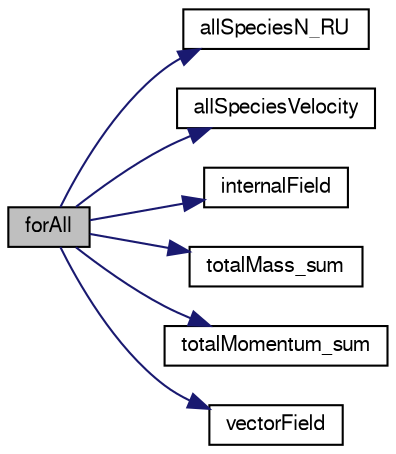 digraph "forAll"
{
  bgcolor="transparent";
  edge [fontname="FreeSans",fontsize="10",labelfontname="FreeSans",labelfontsize="10"];
  node [fontname="FreeSans",fontsize="10",shape=record];
  rankdir="LR";
  Node1 [label="forAll",height=0.2,width=0.4,color="black", fillcolor="grey75", style="filled" fontcolor="black"];
  Node1 -> Node2 [color="midnightblue",fontsize="10",style="solid",fontname="FreeSans"];
  Node2 [label="allSpeciesN_RU",height=0.2,width=0.4,color="black",URL="$a06433.html#a44daf6d3040e4408986cdd84e2da2657"];
  Node1 -> Node3 [color="midnightblue",fontsize="10",style="solid",fontname="FreeSans"];
  Node3 [label="allSpeciesVelocity",height=0.2,width=0.4,color="black",URL="$a06433.html#aa2e59a0e1bc9e26fd80bceecbefef320"];
  Node1 -> Node4 [color="midnightblue",fontsize="10",style="solid",fontname="FreeSans"];
  Node4 [label="internalField",height=0.2,width=0.4,color="black",URL="$a04666.html#ad7342a376275d8e52f299d1cca79dd3e"];
  Node1 -> Node5 [color="midnightblue",fontsize="10",style="solid",fontname="FreeSans"];
  Node5 [label="totalMass_sum",height=0.2,width=0.4,color="black",URL="$a06428.html#af372c0a9235bbf4eed4cf985ffc4b1a3"];
  Node1 -> Node6 [color="midnightblue",fontsize="10",style="solid",fontname="FreeSans"];
  Node6 [label="totalMomentum_sum",height=0.2,width=0.4,color="black",URL="$a06428.html#ae2efb686947fe0df445742f20fe03668"];
  Node1 -> Node7 [color="midnightblue",fontsize="10",style="solid",fontname="FreeSans"];
  Node7 [label="vectorField",height=0.2,width=0.4,color="black",URL="$a03919.html#a26449ea948f1206dbb29e1bc6e5c7c64"];
}
